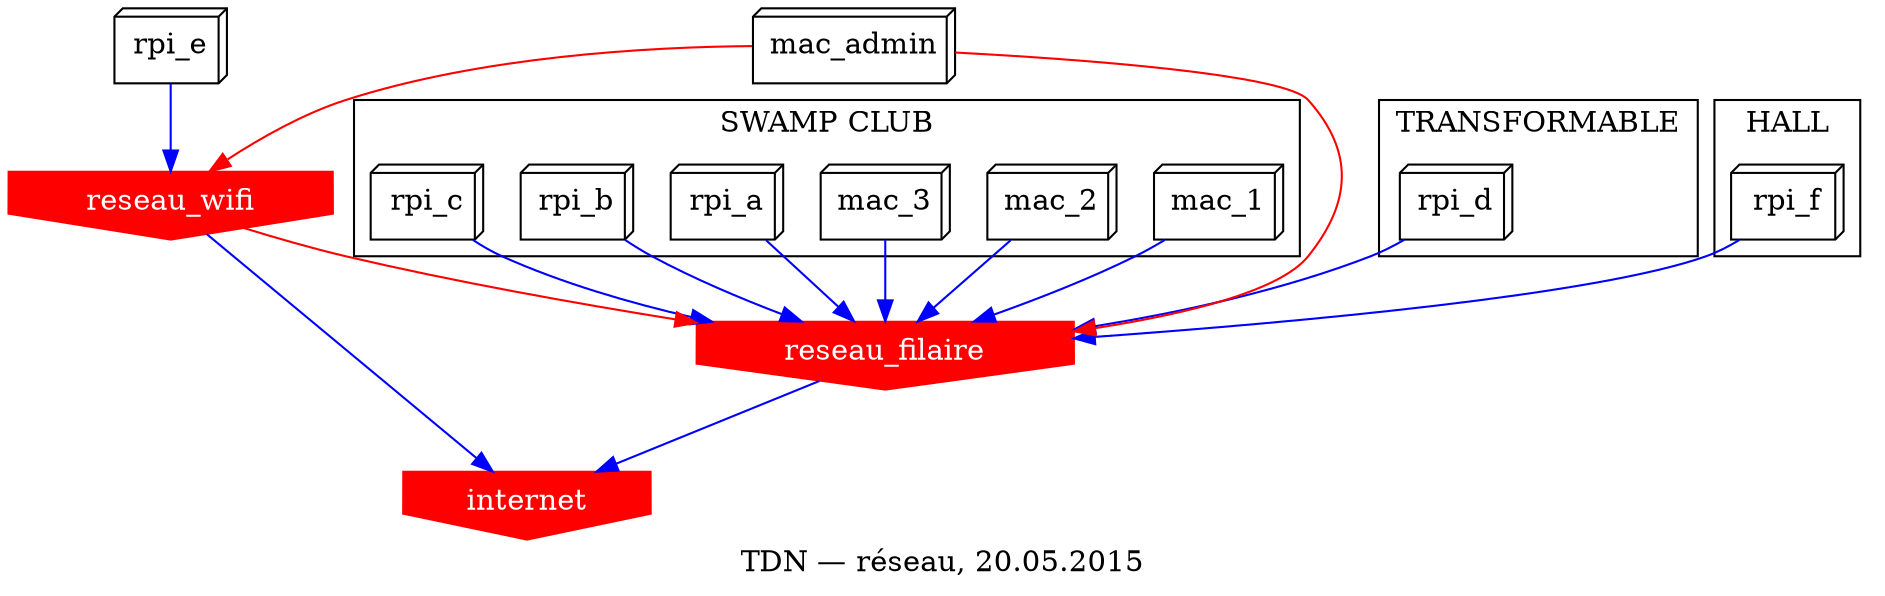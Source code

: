 digraph {

	label="TDN — réseau, 20.05.2015"
	edge[fontsize=10, color="blue"]
	#nodesep=.4
	#rankdir=LR;

	subgraph devices{

		node[shape="box3d" ]
		
		mac_1
		mac_2
		mac_3

		rpi_a
		rpi_b
		rpi_c
		rpi_d
		rpi_e
		rpi_f

		mac_admin

	}

	subgraph network {
		node[shape="invhouse" style="filled" color="red" fontcolor="white" ]
		
		reseau_filaire
		reseau_wifi
		internet
	}


	subgraph cluster_swamp {

		label="SWAMP CLUB"

		mac_1 mac_2 mac_3 
		rpi_a rpi_b rpi_c


	}

 		
	subgraph cluster_transfo {
		label="TRANSFORMABLE"

		rpi_d
	}

	subgraph cluster_hall{

		label="HALL"
		rpi_f

	}

	 {mac_1, mac_2, mac_3, rpi_a, rpi_b, rpi_c, rpi_d, rpi_f} -> reseau_filaire

	 reseau_filaire ->  internet
	 rpi_e -> reseau_wifi
	 reseau_wifi -> internet

	edge[fontsize=10, color="red"]

		mac_admin -> reseau_wifi -> reseau_filaire 
	 	mac_admin -> reseau_filaire

}